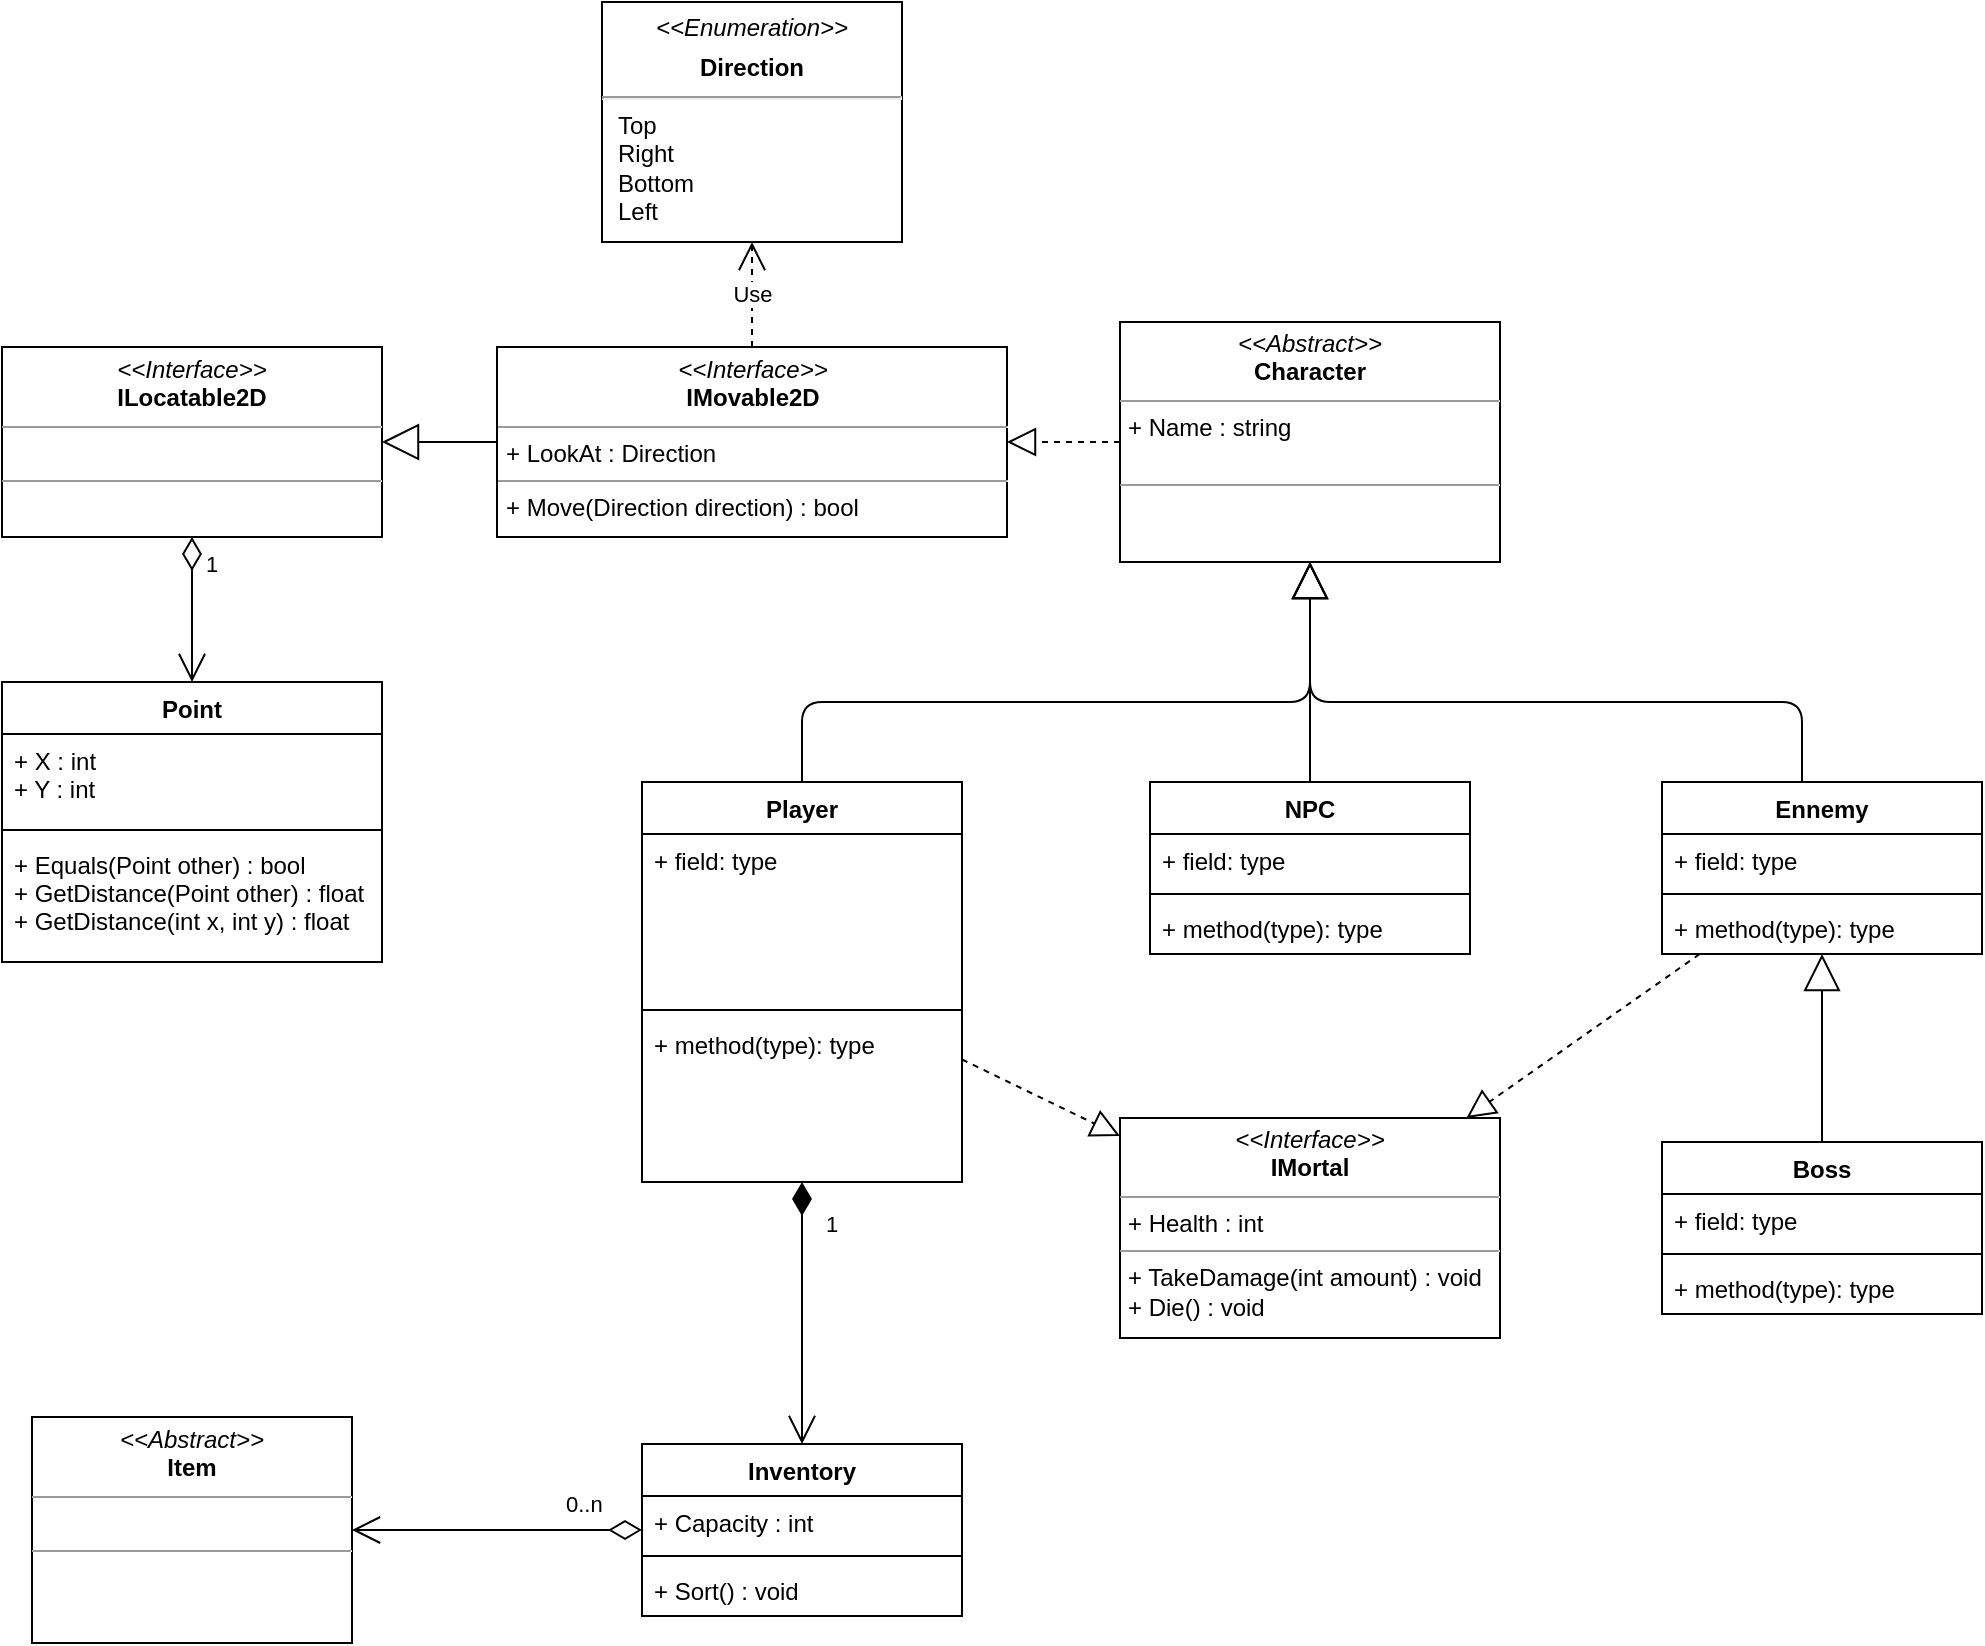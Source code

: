 <mxfile version="15.4.0" type="device"><diagram id="C5RBs43oDa-KdzZeNtuy" name="Page-1"><mxGraphModel dx="1038" dy="607" grid="1" gridSize="10" guides="1" tooltips="1" connect="1" arrows="1" fold="1" page="1" pageScale="1" pageWidth="1169" pageHeight="827" math="0" shadow="0"><root><mxCell id="WIyWlLk6GJQsqaUBKTNV-0"/><mxCell id="WIyWlLk6GJQsqaUBKTNV-1" parent="WIyWlLk6GJQsqaUBKTNV-0"/><mxCell id="5swHYzabRFGuGf4kcsna-0" value="NPC" style="swimlane;fontStyle=1;align=center;verticalAlign=top;childLayout=stackLayout;horizontal=1;startSize=26;horizontalStack=0;resizeParent=1;resizeParentMax=0;resizeLast=0;collapsible=1;marginBottom=0;" parent="WIyWlLk6GJQsqaUBKTNV-1" vertex="1"><mxGeometry x="654" y="410" width="160" height="86" as="geometry"/></mxCell><mxCell id="5swHYzabRFGuGf4kcsna-1" value="+ field: type" style="text;strokeColor=none;fillColor=none;align=left;verticalAlign=top;spacingLeft=4;spacingRight=4;overflow=hidden;rotatable=0;points=[[0,0.5],[1,0.5]];portConstraint=eastwest;" parent="5swHYzabRFGuGf4kcsna-0" vertex="1"><mxGeometry y="26" width="160" height="26" as="geometry"/></mxCell><mxCell id="5swHYzabRFGuGf4kcsna-2" value="" style="line;strokeWidth=1;fillColor=none;align=left;verticalAlign=middle;spacingTop=-1;spacingLeft=3;spacingRight=3;rotatable=0;labelPosition=right;points=[];portConstraint=eastwest;" parent="5swHYzabRFGuGf4kcsna-0" vertex="1"><mxGeometry y="52" width="160" height="8" as="geometry"/></mxCell><mxCell id="5swHYzabRFGuGf4kcsna-3" value="+ method(type): type" style="text;strokeColor=none;fillColor=none;align=left;verticalAlign=top;spacingLeft=4;spacingRight=4;overflow=hidden;rotatable=0;points=[[0,0.5],[1,0.5]];portConstraint=eastwest;" parent="5swHYzabRFGuGf4kcsna-0" vertex="1"><mxGeometry y="60" width="160" height="26" as="geometry"/></mxCell><mxCell id="5swHYzabRFGuGf4kcsna-8" value="Ennemy" style="swimlane;fontStyle=1;align=center;verticalAlign=top;childLayout=stackLayout;horizontal=1;startSize=26;horizontalStack=0;resizeParent=1;resizeParentMax=0;resizeLast=0;collapsible=1;marginBottom=0;" parent="WIyWlLk6GJQsqaUBKTNV-1" vertex="1"><mxGeometry x="910" y="410" width="160" height="86" as="geometry"/></mxCell><mxCell id="5swHYzabRFGuGf4kcsna-9" value="+ field: type" style="text;strokeColor=none;fillColor=none;align=left;verticalAlign=top;spacingLeft=4;spacingRight=4;overflow=hidden;rotatable=0;points=[[0,0.5],[1,0.5]];portConstraint=eastwest;" parent="5swHYzabRFGuGf4kcsna-8" vertex="1"><mxGeometry y="26" width="160" height="26" as="geometry"/></mxCell><mxCell id="5swHYzabRFGuGf4kcsna-10" value="" style="line;strokeWidth=1;fillColor=none;align=left;verticalAlign=middle;spacingTop=-1;spacingLeft=3;spacingRight=3;rotatable=0;labelPosition=right;points=[];portConstraint=eastwest;" parent="5swHYzabRFGuGf4kcsna-8" vertex="1"><mxGeometry y="52" width="160" height="8" as="geometry"/></mxCell><mxCell id="5swHYzabRFGuGf4kcsna-11" value="+ method(type): type" style="text;strokeColor=none;fillColor=none;align=left;verticalAlign=top;spacingLeft=4;spacingRight=4;overflow=hidden;rotatable=0;points=[[0,0.5],[1,0.5]];portConstraint=eastwest;" parent="5swHYzabRFGuGf4kcsna-8" vertex="1"><mxGeometry y="60" width="160" height="26" as="geometry"/></mxCell><mxCell id="5swHYzabRFGuGf4kcsna-12" value="Player" style="swimlane;fontStyle=1;align=center;verticalAlign=top;childLayout=stackLayout;horizontal=1;startSize=26;horizontalStack=0;resizeParent=1;resizeParentMax=0;resizeLast=0;collapsible=1;marginBottom=0;strokeWidth=1;" parent="WIyWlLk6GJQsqaUBKTNV-1" vertex="1"><mxGeometry x="400" y="410" width="160" height="200" as="geometry"/></mxCell><mxCell id="5swHYzabRFGuGf4kcsna-13" value="+ field: type" style="text;strokeColor=none;fillColor=none;align=left;verticalAlign=top;spacingLeft=4;spacingRight=4;overflow=hidden;rotatable=0;points=[[0,0.5],[1,0.5]];portConstraint=eastwest;" parent="5swHYzabRFGuGf4kcsna-12" vertex="1"><mxGeometry y="26" width="160" height="84" as="geometry"/></mxCell><mxCell id="5swHYzabRFGuGf4kcsna-14" value="" style="line;strokeWidth=1;fillColor=none;align=left;verticalAlign=middle;spacingTop=-1;spacingLeft=3;spacingRight=3;rotatable=0;labelPosition=right;points=[];portConstraint=eastwest;" parent="5swHYzabRFGuGf4kcsna-12" vertex="1"><mxGeometry y="110" width="160" height="8" as="geometry"/></mxCell><mxCell id="5swHYzabRFGuGf4kcsna-15" value="+ method(type): type" style="text;strokeColor=none;fillColor=none;align=left;verticalAlign=top;spacingLeft=4;spacingRight=4;overflow=hidden;rotatable=0;points=[[0,0.5],[1,0.5]];portConstraint=eastwest;" parent="5swHYzabRFGuGf4kcsna-12" vertex="1"><mxGeometry y="118" width="160" height="82" as="geometry"/></mxCell><mxCell id="5swHYzabRFGuGf4kcsna-20" value="&lt;p style=&quot;margin: 0px ; margin-top: 4px ; text-align: center&quot;&gt;&lt;i&gt;&amp;lt;&amp;lt;Interface&amp;gt;&amp;gt;&lt;/i&gt;&lt;br&gt;&lt;b&gt;IMortal&lt;/b&gt;&lt;/p&gt;&lt;hr size=&quot;1&quot;&gt;&lt;p style=&quot;margin: 0px ; margin-left: 4px&quot;&gt;+ Health : int&lt;br&gt;&lt;/p&gt;&lt;hr size=&quot;1&quot;&gt;&lt;p style=&quot;margin: 0px ; margin-left: 4px&quot;&gt;+ TakeDamage(int amount) : void&lt;br&gt;&lt;/p&gt;&lt;p style=&quot;margin: 0px ; margin-left: 4px&quot;&gt;+ Die() : void&lt;/p&gt;" style="verticalAlign=top;align=left;overflow=fill;fontSize=12;fontFamily=Helvetica;html=1;" parent="WIyWlLk6GJQsqaUBKTNV-1" vertex="1"><mxGeometry x="639" y="578" width="190" height="110" as="geometry"/></mxCell><mxCell id="5swHYzabRFGuGf4kcsna-21" value="Boss" style="swimlane;fontStyle=1;align=center;verticalAlign=top;childLayout=stackLayout;horizontal=1;startSize=26;horizontalStack=0;resizeParent=1;resizeParentMax=0;resizeLast=0;collapsible=1;marginBottom=0;" parent="WIyWlLk6GJQsqaUBKTNV-1" vertex="1"><mxGeometry x="910" y="590" width="160" height="86" as="geometry"/></mxCell><mxCell id="5swHYzabRFGuGf4kcsna-22" value="+ field: type" style="text;strokeColor=none;fillColor=none;align=left;verticalAlign=top;spacingLeft=4;spacingRight=4;overflow=hidden;rotatable=0;points=[[0,0.5],[1,0.5]];portConstraint=eastwest;" parent="5swHYzabRFGuGf4kcsna-21" vertex="1"><mxGeometry y="26" width="160" height="26" as="geometry"/></mxCell><mxCell id="5swHYzabRFGuGf4kcsna-23" value="" style="line;strokeWidth=1;fillColor=none;align=left;verticalAlign=middle;spacingTop=-1;spacingLeft=3;spacingRight=3;rotatable=0;labelPosition=right;points=[];portConstraint=eastwest;" parent="5swHYzabRFGuGf4kcsna-21" vertex="1"><mxGeometry y="52" width="160" height="8" as="geometry"/></mxCell><mxCell id="5swHYzabRFGuGf4kcsna-24" value="+ method(type): type" style="text;strokeColor=none;fillColor=none;align=left;verticalAlign=top;spacingLeft=4;spacingRight=4;overflow=hidden;rotatable=0;points=[[0,0.5],[1,0.5]];portConstraint=eastwest;" parent="5swHYzabRFGuGf4kcsna-21" vertex="1"><mxGeometry y="60" width="160" height="26" as="geometry"/></mxCell><mxCell id="5swHYzabRFGuGf4kcsna-29" value="&lt;p style=&quot;margin: 0px ; margin-top: 4px ; text-align: center&quot;&gt;&lt;i&gt;&amp;lt;&amp;lt;Abstract&amp;gt;&amp;gt;&lt;/i&gt;&lt;br&gt;&lt;b&gt;Character&lt;/b&gt;&lt;/p&gt;&lt;hr size=&quot;1&quot;&gt;&lt;p style=&quot;margin: 0px ; margin-left: 4px&quot;&gt;+ Name : string&lt;br&gt;&lt;/p&gt;&lt;p style=&quot;margin: 0px ; margin-left: 4px&quot;&gt;&lt;br&gt;&lt;/p&gt;&lt;hr size=&quot;1&quot;&gt;&lt;p style=&quot;margin: 0px ; margin-left: 4px&quot;&gt;&lt;br&gt;&lt;/p&gt;" style="verticalAlign=top;align=left;overflow=fill;fontSize=12;fontFamily=Helvetica;html=1;" parent="WIyWlLk6GJQsqaUBKTNV-1" vertex="1"><mxGeometry x="639" y="180" width="190" height="120" as="geometry"/></mxCell><mxCell id="5swHYzabRFGuGf4kcsna-31" value="" style="endArrow=block;endSize=16;endFill=0;html=1;edgeStyle=orthogonalEdgeStyle;" parent="WIyWlLk6GJQsqaUBKTNV-1" source="5swHYzabRFGuGf4kcsna-0" target="5swHYzabRFGuGf4kcsna-29" edge="1"><mxGeometry width="160" relative="1" as="geometry"><mxPoint x="660" y="400" as="sourcePoint"/><mxPoint x="820" y="400" as="targetPoint"/></mxGeometry></mxCell><mxCell id="5swHYzabRFGuGf4kcsna-32" value="" style="endArrow=block;endSize=16;endFill=0;html=1;edgeStyle=orthogonalEdgeStyle;" parent="WIyWlLk6GJQsqaUBKTNV-1" source="5swHYzabRFGuGf4kcsna-8" target="5swHYzabRFGuGf4kcsna-29" edge="1"><mxGeometry width="160" relative="1" as="geometry"><mxPoint x="744" y="480" as="sourcePoint"/><mxPoint x="744" y="330" as="targetPoint"/><Array as="points"><mxPoint x="980" y="370"/><mxPoint x="734" y="370"/></Array></mxGeometry></mxCell><mxCell id="5swHYzabRFGuGf4kcsna-33" value="" style="endArrow=block;endSize=16;endFill=0;html=1;edgeStyle=orthogonalEdgeStyle;" parent="WIyWlLk6GJQsqaUBKTNV-1" source="5swHYzabRFGuGf4kcsna-12" target="5swHYzabRFGuGf4kcsna-29" edge="1"><mxGeometry width="160" relative="1" as="geometry"><mxPoint x="754" y="490" as="sourcePoint"/><mxPoint x="754" y="340" as="targetPoint"/><Array as="points"><mxPoint x="480" y="370"/><mxPoint x="734" y="370"/></Array></mxGeometry></mxCell><mxCell id="5swHYzabRFGuGf4kcsna-34" value="" style="endArrow=block;endSize=16;endFill=0;html=1;edgeStyle=orthogonalEdgeStyle;" parent="WIyWlLk6GJQsqaUBKTNV-1" source="5swHYzabRFGuGf4kcsna-21" target="5swHYzabRFGuGf4kcsna-8" edge="1"><mxGeometry width="160" relative="1" as="geometry"><mxPoint x="764" y="500" as="sourcePoint"/><mxPoint x="764" y="350" as="targetPoint"/></mxGeometry></mxCell><mxCell id="5swHYzabRFGuGf4kcsna-35" value="" style="endArrow=block;dashed=1;endFill=0;endSize=12;html=1;" parent="WIyWlLk6GJQsqaUBKTNV-1" source="5swHYzabRFGuGf4kcsna-12" target="5swHYzabRFGuGf4kcsna-20" edge="1"><mxGeometry width="160" relative="1" as="geometry"><mxPoint x="840" y="380" as="sourcePoint"/><mxPoint x="990" y="350" as="targetPoint"/></mxGeometry></mxCell><mxCell id="5swHYzabRFGuGf4kcsna-36" value="" style="endArrow=block;dashed=1;endFill=0;endSize=12;html=1;" parent="WIyWlLk6GJQsqaUBKTNV-1" source="5swHYzabRFGuGf4kcsna-8" target="5swHYzabRFGuGf4kcsna-20" edge="1"><mxGeometry width="160" relative="1" as="geometry"><mxPoint x="920" y="530" as="sourcePoint"/><mxPoint x="1015" y="310" as="targetPoint"/></mxGeometry></mxCell><mxCell id="5swHYzabRFGuGf4kcsna-46" value="Point" style="swimlane;fontStyle=1;align=center;verticalAlign=top;childLayout=stackLayout;horizontal=1;startSize=26;horizontalStack=0;resizeParent=1;resizeParentMax=0;resizeLast=0;collapsible=1;marginBottom=0;" parent="WIyWlLk6GJQsqaUBKTNV-1" vertex="1"><mxGeometry x="80" y="360" width="190" height="140" as="geometry"/></mxCell><mxCell id="5swHYzabRFGuGf4kcsna-47" value="+ X : int&#10;+ Y : int" style="text;strokeColor=none;fillColor=none;align=left;verticalAlign=top;spacingLeft=4;spacingRight=4;overflow=hidden;rotatable=0;points=[[0,0.5],[1,0.5]];portConstraint=eastwest;" parent="5swHYzabRFGuGf4kcsna-46" vertex="1"><mxGeometry y="26" width="190" height="44" as="geometry"/></mxCell><mxCell id="5swHYzabRFGuGf4kcsna-48" value="" style="line;strokeWidth=1;fillColor=none;align=left;verticalAlign=middle;spacingTop=-1;spacingLeft=3;spacingRight=3;rotatable=0;labelPosition=right;points=[];portConstraint=eastwest;" parent="5swHYzabRFGuGf4kcsna-46" vertex="1"><mxGeometry y="70" width="190" height="8" as="geometry"/></mxCell><mxCell id="5swHYzabRFGuGf4kcsna-49" value="+ Equals(Point other) : bool&#10;+ GetDistance(Point other) : float&#10;+ GetDistance(int x, int y) : float" style="text;strokeColor=none;fillColor=none;align=left;verticalAlign=top;spacingLeft=4;spacingRight=4;overflow=hidden;rotatable=0;points=[[0,0.5],[1,0.5]];portConstraint=eastwest;" parent="5swHYzabRFGuGf4kcsna-46" vertex="1"><mxGeometry y="78" width="190" height="62" as="geometry"/></mxCell><mxCell id="5swHYzabRFGuGf4kcsna-54" value="&lt;p style=&quot;margin: 0px ; margin-top: 4px ; text-align: center&quot;&gt;&lt;i&gt;&amp;lt;&amp;lt;Interface&amp;gt;&amp;gt;&lt;/i&gt;&lt;br&gt;&lt;b&gt;IMovable2D&lt;/b&gt;&lt;/p&gt;&lt;hr size=&quot;1&quot;&gt;&lt;p style=&quot;margin: 0px ; margin-left: 4px&quot;&gt;+ LookAt : Direction&lt;/p&gt;&lt;hr size=&quot;1&quot;&gt;&lt;p style=&quot;margin: 0px ; margin-left: 4px&quot;&gt;+ Move(Direction direction) : bool&lt;br&gt;&lt;/p&gt;" style="verticalAlign=top;align=left;overflow=fill;fontSize=12;fontFamily=Helvetica;html=1;" parent="WIyWlLk6GJQsqaUBKTNV-1" vertex="1"><mxGeometry x="327.5" y="192.5" width="255" height="95" as="geometry"/></mxCell><mxCell id="5swHYzabRFGuGf4kcsna-57" value="" style="endArrow=block;dashed=1;endFill=0;endSize=12;html=1;edgeStyle=orthogonalEdgeStyle;" parent="WIyWlLk6GJQsqaUBKTNV-1" source="5swHYzabRFGuGf4kcsna-29" target="5swHYzabRFGuGf4kcsna-54" edge="1"><mxGeometry width="160" relative="1" as="geometry"><mxPoint x="730" y="160" as="sourcePoint"/><mxPoint x="610" y="100" as="targetPoint"/></mxGeometry></mxCell><mxCell id="5swHYzabRFGuGf4kcsna-67" value="&lt;p style=&quot;margin: 0px ; margin-top: 6px ; text-align: center&quot;&gt;&lt;i&gt;&amp;lt;&amp;lt;Enumeration&amp;gt;&amp;gt;&lt;/i&gt;&lt;br&gt;&lt;/p&gt;&lt;p style=&quot;margin: 0px ; margin-top: 6px ; text-align: center&quot;&gt;&lt;b&gt;Direction&lt;/b&gt;&lt;/p&gt;&lt;hr&gt;&lt;p style=&quot;margin: 0px ; margin-left: 8px&quot;&gt;Top&lt;/p&gt;&lt;p style=&quot;margin: 0px ; margin-left: 8px&quot;&gt;Right&lt;/p&gt;&lt;p style=&quot;margin: 0px ; margin-left: 8px&quot;&gt;Bottom&lt;/p&gt;&lt;p style=&quot;margin: 0px ; margin-left: 8px&quot;&gt;Left&lt;/p&gt;" style="align=left;overflow=fill;html=1;dropTarget=0;" parent="WIyWlLk6GJQsqaUBKTNV-1" vertex="1"><mxGeometry x="380" y="20" width="150" height="120" as="geometry"/></mxCell><mxCell id="5swHYzabRFGuGf4kcsna-75" value="&lt;p style=&quot;margin: 0px ; margin-top: 4px ; text-align: center&quot;&gt;&lt;i&gt;&amp;lt;&amp;lt;Interface&amp;gt;&amp;gt;&lt;/i&gt;&lt;br&gt;&lt;b&gt;ILocatable2D&lt;/b&gt;&lt;/p&gt;&lt;hr size=&quot;1&quot;&gt;&lt;p style=&quot;margin: 0px ; margin-left: 4px&quot;&gt;&lt;br&gt;&lt;/p&gt;&lt;hr size=&quot;1&quot;&gt;&lt;p style=&quot;margin: 0px ; margin-left: 4px&quot;&gt;&lt;br&gt;&lt;/p&gt;" style="verticalAlign=top;align=left;overflow=fill;fontSize=12;fontFamily=Helvetica;html=1;" parent="WIyWlLk6GJQsqaUBKTNV-1" vertex="1"><mxGeometry x="80" y="192.5" width="190" height="95" as="geometry"/></mxCell><mxCell id="5swHYzabRFGuGf4kcsna-76" value="" style="endArrow=block;endSize=16;endFill=0;html=1;edgeStyle=orthogonalEdgeStyle;" parent="WIyWlLk6GJQsqaUBKTNV-1" source="5swHYzabRFGuGf4kcsna-54" target="5swHYzabRFGuGf4kcsna-75" edge="1"><mxGeometry width="160" relative="1" as="geometry"><mxPoint x="1000.0" y="600" as="sourcePoint"/><mxPoint x="1000.0" y="506" as="targetPoint"/></mxGeometry></mxCell><mxCell id="KrV9ADqe-Hzgv187CyDO-4" value="1" style="endArrow=open;html=1;endSize=12;startArrow=diamondThin;startSize=14;startFill=0;edgeStyle=orthogonalEdgeStyle;align=left;verticalAlign=bottom;" parent="WIyWlLk6GJQsqaUBKTNV-1" source="5swHYzabRFGuGf4kcsna-75" target="5swHYzabRFGuGf4kcsna-46" edge="1"><mxGeometry x="-0.379" y="5" relative="1" as="geometry"><mxPoint x="175" y="287.5" as="sourcePoint"/><mxPoint x="175" y="447.5" as="targetPoint"/><mxPoint as="offset"/></mxGeometry></mxCell><mxCell id="KrV9ADqe-Hzgv187CyDO-5" value="Use" style="endArrow=open;endSize=12;dashed=1;html=1;edgeStyle=orthogonalEdgeStyle;" parent="WIyWlLk6GJQsqaUBKTNV-1" source="5swHYzabRFGuGf4kcsna-54" target="5swHYzabRFGuGf4kcsna-67" edge="1"><mxGeometry width="160" relative="1" as="geometry"><mxPoint x="300" y="130" as="sourcePoint"/><mxPoint x="530" y="161" as="targetPoint"/></mxGeometry></mxCell><mxCell id="KrV9ADqe-Hzgv187CyDO-27" value="Inventory" style="swimlane;fontStyle=1;align=center;verticalAlign=top;childLayout=stackLayout;horizontal=1;startSize=26;horizontalStack=0;resizeParent=1;resizeParentMax=0;resizeLast=0;collapsible=1;marginBottom=0;" parent="WIyWlLk6GJQsqaUBKTNV-1" vertex="1"><mxGeometry x="400" y="741" width="160" height="86" as="geometry"/></mxCell><mxCell id="KrV9ADqe-Hzgv187CyDO-28" value="+ Capacity : int" style="text;strokeColor=none;fillColor=none;align=left;verticalAlign=top;spacingLeft=4;spacingRight=4;overflow=hidden;rotatable=0;points=[[0,0.5],[1,0.5]];portConstraint=eastwest;" parent="KrV9ADqe-Hzgv187CyDO-27" vertex="1"><mxGeometry y="26" width="160" height="26" as="geometry"/></mxCell><mxCell id="KrV9ADqe-Hzgv187CyDO-29" value="" style="line;strokeWidth=1;fillColor=none;align=left;verticalAlign=middle;spacingTop=-1;spacingLeft=3;spacingRight=3;rotatable=0;labelPosition=right;points=[];portConstraint=eastwest;" parent="KrV9ADqe-Hzgv187CyDO-27" vertex="1"><mxGeometry y="52" width="160" height="8" as="geometry"/></mxCell><mxCell id="KrV9ADqe-Hzgv187CyDO-30" value="+ Sort() : void" style="text;strokeColor=none;fillColor=none;align=left;verticalAlign=top;spacingLeft=4;spacingRight=4;overflow=hidden;rotatable=0;points=[[0,0.5],[1,0.5]];portConstraint=eastwest;" parent="KrV9ADqe-Hzgv187CyDO-27" vertex="1"><mxGeometry y="60" width="160" height="26" as="geometry"/></mxCell><mxCell id="KrV9ADqe-Hzgv187CyDO-31" value="&lt;p style=&quot;margin: 0px ; margin-top: 4px ; text-align: center&quot;&gt;&lt;i&gt;&amp;lt;&amp;lt;Abstract&amp;gt;&amp;gt;&lt;/i&gt;&lt;br&gt;&lt;b&gt;Item&lt;/b&gt;&lt;/p&gt;&lt;hr size=&quot;1&quot;&gt;&lt;p style=&quot;margin: 0px ; margin-left: 4px&quot;&gt;&lt;br&gt;&lt;/p&gt;&lt;hr size=&quot;1&quot;&gt;&lt;p style=&quot;margin: 0px ; margin-left: 4px&quot;&gt;&lt;br&gt;&lt;/p&gt;" style="verticalAlign=top;align=left;overflow=fill;fontSize=12;fontFamily=Helvetica;html=1;" parent="WIyWlLk6GJQsqaUBKTNV-1" vertex="1"><mxGeometry x="95" y="727.5" width="160" height="113" as="geometry"/></mxCell><mxCell id="f3-75gtxWehkVHyLDxz1-0" value="0..n" style="endArrow=open;html=1;endSize=12;startArrow=diamondThin;startSize=14;startFill=0;edgeStyle=orthogonalEdgeStyle;align=left;verticalAlign=bottom;rounded=0;" edge="1" parent="WIyWlLk6GJQsqaUBKTNV-1" source="KrV9ADqe-Hzgv187CyDO-27" target="KrV9ADqe-Hzgv187CyDO-31"><mxGeometry x="-0.448" y="-4" relative="1" as="geometry"><mxPoint x="240" y="650" as="sourcePoint"/><mxPoint x="400" y="650" as="targetPoint"/><mxPoint as="offset"/></mxGeometry></mxCell><mxCell id="f3-75gtxWehkVHyLDxz1-1" value="1" style="endArrow=open;html=1;endSize=12;startArrow=diamondThin;startSize=14;startFill=1;edgeStyle=orthogonalEdgeStyle;align=left;verticalAlign=bottom;rounded=0;" edge="1" parent="WIyWlLk6GJQsqaUBKTNV-1" source="5swHYzabRFGuGf4kcsna-12" target="KrV9ADqe-Hzgv187CyDO-27"><mxGeometry x="-0.542" y="10" relative="1" as="geometry"><mxPoint x="350" y="700" as="sourcePoint"/><mxPoint x="510" y="700" as="targetPoint"/><mxPoint as="offset"/></mxGeometry></mxCell></root></mxGraphModel></diagram></mxfile>